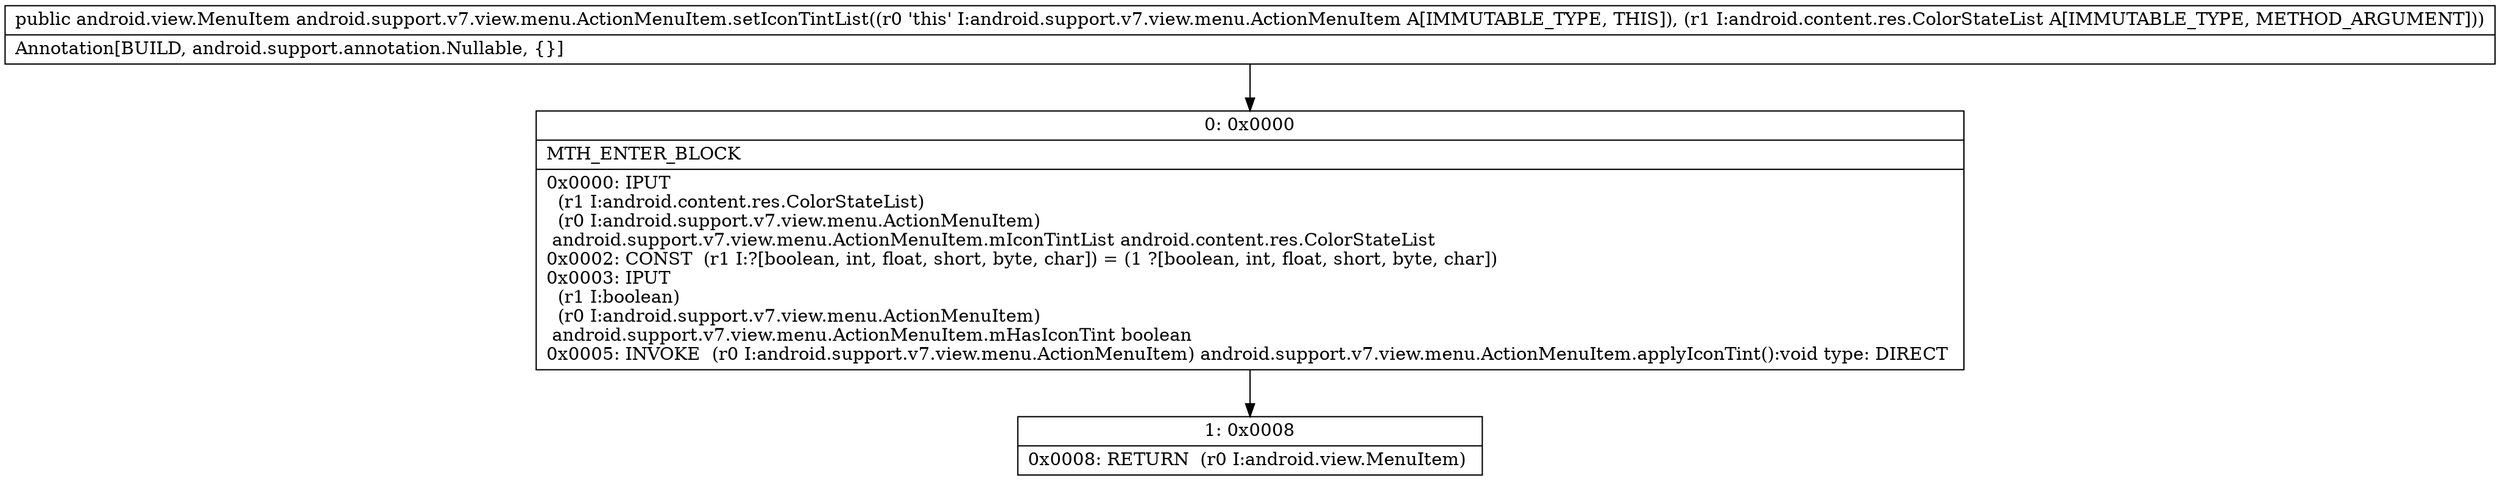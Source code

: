 digraph "CFG forandroid.support.v7.view.menu.ActionMenuItem.setIconTintList(Landroid\/content\/res\/ColorStateList;)Landroid\/view\/MenuItem;" {
Node_0 [shape=record,label="{0\:\ 0x0000|MTH_ENTER_BLOCK\l|0x0000: IPUT  \l  (r1 I:android.content.res.ColorStateList)\l  (r0 I:android.support.v7.view.menu.ActionMenuItem)\l android.support.v7.view.menu.ActionMenuItem.mIconTintList android.content.res.ColorStateList \l0x0002: CONST  (r1 I:?[boolean, int, float, short, byte, char]) = (1 ?[boolean, int, float, short, byte, char]) \l0x0003: IPUT  \l  (r1 I:boolean)\l  (r0 I:android.support.v7.view.menu.ActionMenuItem)\l android.support.v7.view.menu.ActionMenuItem.mHasIconTint boolean \l0x0005: INVOKE  (r0 I:android.support.v7.view.menu.ActionMenuItem) android.support.v7.view.menu.ActionMenuItem.applyIconTint():void type: DIRECT \l}"];
Node_1 [shape=record,label="{1\:\ 0x0008|0x0008: RETURN  (r0 I:android.view.MenuItem) \l}"];
MethodNode[shape=record,label="{public android.view.MenuItem android.support.v7.view.menu.ActionMenuItem.setIconTintList((r0 'this' I:android.support.v7.view.menu.ActionMenuItem A[IMMUTABLE_TYPE, THIS]), (r1 I:android.content.res.ColorStateList A[IMMUTABLE_TYPE, METHOD_ARGUMENT]))  | Annotation[BUILD, android.support.annotation.Nullable, \{\}]\l}"];
MethodNode -> Node_0;
Node_0 -> Node_1;
}


